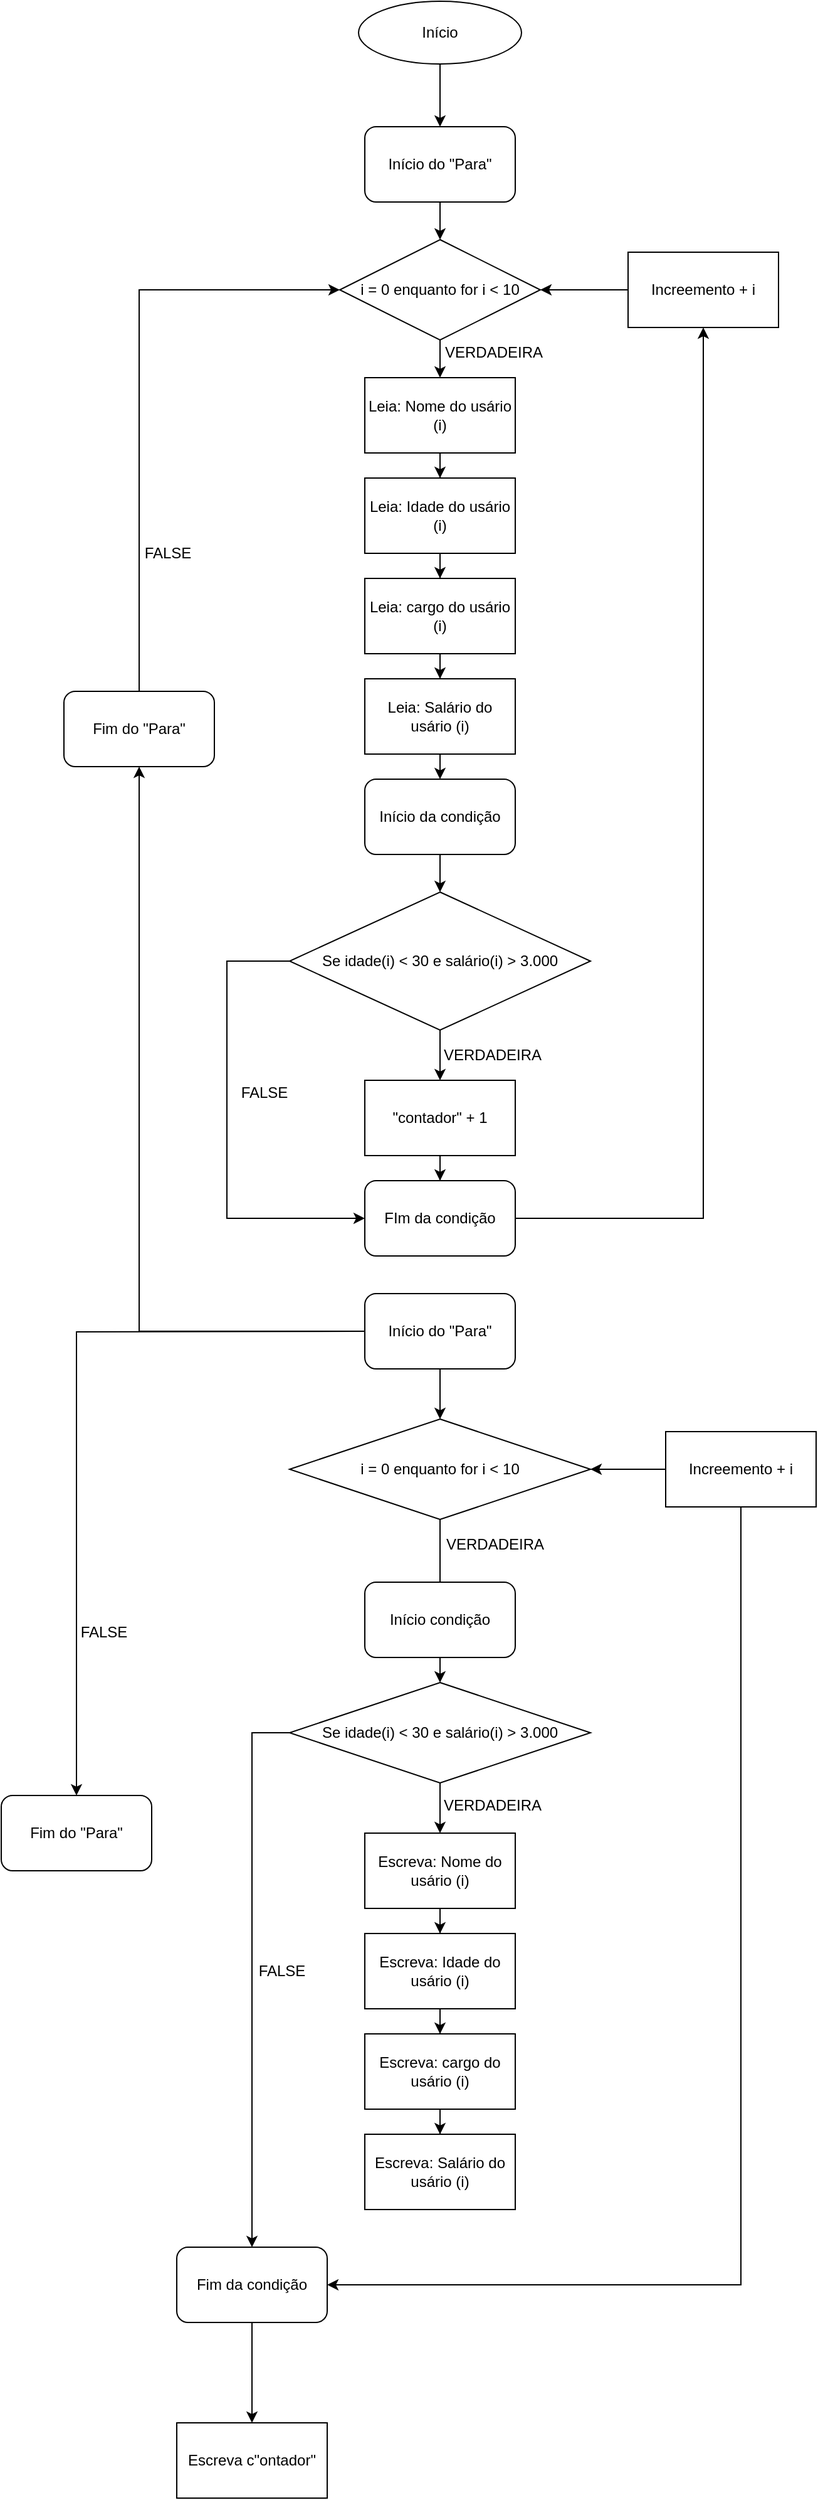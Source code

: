 <mxfile version="13.8.6" type="github">
  <diagram id="C5RBs43oDa-KdzZeNtuy" name="Page-1">
    <mxGraphModel dx="1171" dy="1901" grid="1" gridSize="10" guides="1" tooltips="1" connect="1" arrows="1" fold="1" page="1" pageScale="1" pageWidth="827" pageHeight="1169" math="0" shadow="0">
      <root>
        <mxCell id="WIyWlLk6GJQsqaUBKTNV-0" />
        <mxCell id="WIyWlLk6GJQsqaUBKTNV-1" parent="WIyWlLk6GJQsqaUBKTNV-0" />
        <mxCell id="bg-tm44ftiVSdSEZxXsd-82" style="edgeStyle=orthogonalEdgeStyle;rounded=0;orthogonalLoop=1;jettySize=auto;html=1;entryX=0.5;entryY=0;entryDx=0;entryDy=0;" edge="1" parent="WIyWlLk6GJQsqaUBKTNV-1" source="bg-tm44ftiVSdSEZxXsd-0" target="bg-tm44ftiVSdSEZxXsd-97">
          <mxGeometry relative="1" as="geometry">
            <mxPoint x="370" y="40" as="targetPoint" />
          </mxGeometry>
        </mxCell>
        <mxCell id="bg-tm44ftiVSdSEZxXsd-0" value="Início" style="ellipse;whiteSpace=wrap;html=1;" vertex="1" parent="WIyWlLk6GJQsqaUBKTNV-1">
          <mxGeometry x="305" y="-40" width="130" height="50" as="geometry" />
        </mxCell>
        <mxCell id="bg-tm44ftiVSdSEZxXsd-5" style="edgeStyle=orthogonalEdgeStyle;rounded=0;orthogonalLoop=1;jettySize=auto;html=1;exitX=0.5;exitY=1;exitDx=0;exitDy=0;" edge="1" parent="WIyWlLk6GJQsqaUBKTNV-1" source="bg-tm44ftiVSdSEZxXsd-1" target="bg-tm44ftiVSdSEZxXsd-3">
          <mxGeometry relative="1" as="geometry" />
        </mxCell>
        <mxCell id="bg-tm44ftiVSdSEZxXsd-1" value="i = 0 enquanto for i &amp;lt; 10" style="rhombus;whiteSpace=wrap;html=1;" vertex="1" parent="WIyWlLk6GJQsqaUBKTNV-1">
          <mxGeometry x="290" y="150" width="160" height="80" as="geometry" />
        </mxCell>
        <mxCell id="bg-tm44ftiVSdSEZxXsd-7" value="" style="edgeStyle=orthogonalEdgeStyle;rounded=0;orthogonalLoop=1;jettySize=auto;html=1;" edge="1" parent="WIyWlLk6GJQsqaUBKTNV-1" source="bg-tm44ftiVSdSEZxXsd-3" target="bg-tm44ftiVSdSEZxXsd-6">
          <mxGeometry relative="1" as="geometry" />
        </mxCell>
        <mxCell id="bg-tm44ftiVSdSEZxXsd-3" value="Leia: Nome do usário (i)" style="rounded=0;whiteSpace=wrap;html=1;" vertex="1" parent="WIyWlLk6GJQsqaUBKTNV-1">
          <mxGeometry x="310" y="260" width="120" height="60" as="geometry" />
        </mxCell>
        <mxCell id="bg-tm44ftiVSdSEZxXsd-9" value="" style="edgeStyle=orthogonalEdgeStyle;rounded=0;orthogonalLoop=1;jettySize=auto;html=1;" edge="1" parent="WIyWlLk6GJQsqaUBKTNV-1" source="bg-tm44ftiVSdSEZxXsd-6" target="bg-tm44ftiVSdSEZxXsd-8">
          <mxGeometry relative="1" as="geometry" />
        </mxCell>
        <mxCell id="bg-tm44ftiVSdSEZxXsd-6" value="Leia: Idade do usário (i)" style="rounded=0;whiteSpace=wrap;html=1;" vertex="1" parent="WIyWlLk6GJQsqaUBKTNV-1">
          <mxGeometry x="310" y="340" width="120" height="60" as="geometry" />
        </mxCell>
        <mxCell id="bg-tm44ftiVSdSEZxXsd-17" style="edgeStyle=orthogonalEdgeStyle;rounded=0;orthogonalLoop=1;jettySize=auto;html=1;entryX=0.5;entryY=0;entryDx=0;entryDy=0;" edge="1" parent="WIyWlLk6GJQsqaUBKTNV-1" source="bg-tm44ftiVSdSEZxXsd-8" target="bg-tm44ftiVSdSEZxXsd-10">
          <mxGeometry relative="1" as="geometry" />
        </mxCell>
        <mxCell id="bg-tm44ftiVSdSEZxXsd-8" value="Leia: cargo do usário (i)" style="rounded=0;whiteSpace=wrap;html=1;" vertex="1" parent="WIyWlLk6GJQsqaUBKTNV-1">
          <mxGeometry x="310" y="420" width="120" height="60" as="geometry" />
        </mxCell>
        <mxCell id="bg-tm44ftiVSdSEZxXsd-88" style="edgeStyle=orthogonalEdgeStyle;rounded=0;orthogonalLoop=1;jettySize=auto;html=1;exitX=0.5;exitY=1;exitDx=0;exitDy=0;entryX=0.5;entryY=0;entryDx=0;entryDy=0;" edge="1" parent="WIyWlLk6GJQsqaUBKTNV-1" source="bg-tm44ftiVSdSEZxXsd-10" target="bg-tm44ftiVSdSEZxXsd-68">
          <mxGeometry relative="1" as="geometry" />
        </mxCell>
        <mxCell id="bg-tm44ftiVSdSEZxXsd-10" value="Leia: Salário do usário (i)" style="rounded=0;whiteSpace=wrap;html=1;" vertex="1" parent="WIyWlLk6GJQsqaUBKTNV-1">
          <mxGeometry x="310" y="500" width="120" height="60" as="geometry" />
        </mxCell>
        <mxCell id="bg-tm44ftiVSdSEZxXsd-14" style="edgeStyle=orthogonalEdgeStyle;rounded=0;orthogonalLoop=1;jettySize=auto;html=1;entryX=1;entryY=0.5;entryDx=0;entryDy=0;" edge="1" parent="WIyWlLk6GJQsqaUBKTNV-1" source="bg-tm44ftiVSdSEZxXsd-12" target="bg-tm44ftiVSdSEZxXsd-1">
          <mxGeometry relative="1" as="geometry">
            <mxPoint x="460" y="180" as="targetPoint" />
          </mxGeometry>
        </mxCell>
        <mxCell id="bg-tm44ftiVSdSEZxXsd-12" value="Increemento + i" style="rounded=0;whiteSpace=wrap;html=1;" vertex="1" parent="WIyWlLk6GJQsqaUBKTNV-1">
          <mxGeometry x="520" y="160" width="120" height="60" as="geometry" />
        </mxCell>
        <mxCell id="bg-tm44ftiVSdSEZxXsd-23" value="" style="edgeStyle=orthogonalEdgeStyle;rounded=0;orthogonalLoop=1;jettySize=auto;html=1;" edge="1" parent="WIyWlLk6GJQsqaUBKTNV-1" source="bg-tm44ftiVSdSEZxXsd-18" target="bg-tm44ftiVSdSEZxXsd-22">
          <mxGeometry relative="1" as="geometry" />
        </mxCell>
        <mxCell id="bg-tm44ftiVSdSEZxXsd-103" style="edgeStyle=orthogonalEdgeStyle;rounded=0;orthogonalLoop=1;jettySize=auto;html=1;entryX=0;entryY=0.5;entryDx=0;entryDy=0;" edge="1" parent="WIyWlLk6GJQsqaUBKTNV-1" source="bg-tm44ftiVSdSEZxXsd-18" target="bg-tm44ftiVSdSEZxXsd-69">
          <mxGeometry relative="1" as="geometry">
            <Array as="points">
              <mxPoint x="200" y="725" />
              <mxPoint x="200" y="930" />
            </Array>
          </mxGeometry>
        </mxCell>
        <mxCell id="bg-tm44ftiVSdSEZxXsd-18" value="Se idade(i) &amp;lt; 30 e salário(i) &amp;gt; 3.000" style="rhombus;whiteSpace=wrap;html=1;rounded=0;" vertex="1" parent="WIyWlLk6GJQsqaUBKTNV-1">
          <mxGeometry x="250" y="670" width="240" height="110" as="geometry" />
        </mxCell>
        <mxCell id="bg-tm44ftiVSdSEZxXsd-83" style="edgeStyle=orthogonalEdgeStyle;rounded=0;orthogonalLoop=1;jettySize=auto;html=1;exitX=0.5;exitY=1;exitDx=0;exitDy=0;entryX=0.5;entryY=0;entryDx=0;entryDy=0;" edge="1" parent="WIyWlLk6GJQsqaUBKTNV-1" target="bg-tm44ftiVSdSEZxXsd-1">
          <mxGeometry relative="1" as="geometry">
            <mxPoint x="370" y="120" as="sourcePoint" />
          </mxGeometry>
        </mxCell>
        <mxCell id="bg-tm44ftiVSdSEZxXsd-106" style="edgeStyle=orthogonalEdgeStyle;rounded=0;orthogonalLoop=1;jettySize=auto;html=1;" edge="1" parent="WIyWlLk6GJQsqaUBKTNV-1" source="bg-tm44ftiVSdSEZxXsd-22" target="bg-tm44ftiVSdSEZxXsd-69">
          <mxGeometry relative="1" as="geometry" />
        </mxCell>
        <mxCell id="bg-tm44ftiVSdSEZxXsd-22" value="&quot;contador&quot; + 1" style="whiteSpace=wrap;html=1;rounded=0;" vertex="1" parent="WIyWlLk6GJQsqaUBKTNV-1">
          <mxGeometry x="310" y="820" width="120" height="60" as="geometry" />
        </mxCell>
        <mxCell id="bg-tm44ftiVSdSEZxXsd-29" style="edgeStyle=orthogonalEdgeStyle;rounded=0;orthogonalLoop=1;jettySize=auto;html=1;entryX=0;entryY=0.5;entryDx=0;entryDy=0;exitX=0.5;exitY=0;exitDx=0;exitDy=0;" edge="1" parent="WIyWlLk6GJQsqaUBKTNV-1" source="bg-tm44ftiVSdSEZxXsd-95" target="bg-tm44ftiVSdSEZxXsd-1">
          <mxGeometry relative="1" as="geometry">
            <mxPoint x="130" y="185.429" as="targetPoint" />
            <mxPoint x="130" y="615" as="sourcePoint" />
            <Array as="points">
              <mxPoint x="130" y="190" />
            </Array>
          </mxGeometry>
        </mxCell>
        <mxCell id="bg-tm44ftiVSdSEZxXsd-35" value="FALSE" style="text;html=1;strokeColor=none;fillColor=none;align=center;verticalAlign=middle;whiteSpace=wrap;rounded=0;" vertex="1" parent="WIyWlLk6GJQsqaUBKTNV-1">
          <mxGeometry x="133" y="390" width="40" height="20" as="geometry" />
        </mxCell>
        <mxCell id="bg-tm44ftiVSdSEZxXsd-38" value="" style="edgeStyle=orthogonalEdgeStyle;rounded=0;orthogonalLoop=1;jettySize=auto;html=1;exitX=0.5;exitY=1;exitDx=0;exitDy=0;" edge="1" parent="WIyWlLk6GJQsqaUBKTNV-1" source="bg-tm44ftiVSdSEZxXsd-98" target="bg-tm44ftiVSdSEZxXsd-37">
          <mxGeometry relative="1" as="geometry">
            <mxPoint x="370" y="1060" as="sourcePoint" />
          </mxGeometry>
        </mxCell>
        <mxCell id="bg-tm44ftiVSdSEZxXsd-41" value="" style="edgeStyle=orthogonalEdgeStyle;rounded=0;orthogonalLoop=1;jettySize=auto;html=1;" edge="1" parent="WIyWlLk6GJQsqaUBKTNV-1" source="bg-tm44ftiVSdSEZxXsd-37" target="bg-tm44ftiVSdSEZxXsd-40">
          <mxGeometry relative="1" as="geometry" />
        </mxCell>
        <mxCell id="bg-tm44ftiVSdSEZxXsd-37" value="&lt;span&gt;i = 0 enquanto for i &amp;lt; 10&lt;/span&gt;" style="rhombus;whiteSpace=wrap;html=1;" vertex="1" parent="WIyWlLk6GJQsqaUBKTNV-1">
          <mxGeometry x="250" y="1090" width="240" height="80" as="geometry" />
        </mxCell>
        <mxCell id="bg-tm44ftiVSdSEZxXsd-43" value="" style="edgeStyle=orthogonalEdgeStyle;rounded=0;orthogonalLoop=1;jettySize=auto;html=1;" edge="1" parent="WIyWlLk6GJQsqaUBKTNV-1" source="bg-tm44ftiVSdSEZxXsd-40" target="bg-tm44ftiVSdSEZxXsd-42">
          <mxGeometry relative="1" as="geometry" />
        </mxCell>
        <mxCell id="bg-tm44ftiVSdSEZxXsd-54" style="edgeStyle=orthogonalEdgeStyle;rounded=0;orthogonalLoop=1;jettySize=auto;html=1;entryX=0.5;entryY=0;entryDx=0;entryDy=0;exitX=0;exitY=0.5;exitDx=0;exitDy=0;" edge="1" parent="WIyWlLk6GJQsqaUBKTNV-1" source="bg-tm44ftiVSdSEZxXsd-40" target="bg-tm44ftiVSdSEZxXsd-51">
          <mxGeometry relative="1" as="geometry">
            <mxPoint x="220" y="1630" as="targetPoint" />
            <Array as="points">
              <mxPoint x="220" y="1340" />
            </Array>
          </mxGeometry>
        </mxCell>
        <mxCell id="bg-tm44ftiVSdSEZxXsd-40" value="Se idade(i) &amp;lt; 30 e salário(i) &amp;gt; 3.000" style="rhombus;whiteSpace=wrap;html=1;" vertex="1" parent="WIyWlLk6GJQsqaUBKTNV-1">
          <mxGeometry x="250" y="1300" width="240" height="80" as="geometry" />
        </mxCell>
        <mxCell id="bg-tm44ftiVSdSEZxXsd-45" value="" style="edgeStyle=orthogonalEdgeStyle;rounded=0;orthogonalLoop=1;jettySize=auto;html=1;" edge="1" parent="WIyWlLk6GJQsqaUBKTNV-1" source="bg-tm44ftiVSdSEZxXsd-42" target="bg-tm44ftiVSdSEZxXsd-44">
          <mxGeometry relative="1" as="geometry" />
        </mxCell>
        <mxCell id="bg-tm44ftiVSdSEZxXsd-42" value="&lt;span&gt;Escreva: Nome do usário (i)&lt;/span&gt;" style="whiteSpace=wrap;html=1;" vertex="1" parent="WIyWlLk6GJQsqaUBKTNV-1">
          <mxGeometry x="310" y="1420" width="120" height="60" as="geometry" />
        </mxCell>
        <mxCell id="bg-tm44ftiVSdSEZxXsd-47" value="" style="edgeStyle=orthogonalEdgeStyle;rounded=0;orthogonalLoop=1;jettySize=auto;html=1;" edge="1" parent="WIyWlLk6GJQsqaUBKTNV-1" source="bg-tm44ftiVSdSEZxXsd-44" target="bg-tm44ftiVSdSEZxXsd-46">
          <mxGeometry relative="1" as="geometry" />
        </mxCell>
        <mxCell id="bg-tm44ftiVSdSEZxXsd-44" value="&lt;span&gt;Escreva: Idade do usário (i)&lt;/span&gt;" style="whiteSpace=wrap;html=1;" vertex="1" parent="WIyWlLk6GJQsqaUBKTNV-1">
          <mxGeometry x="310" y="1500" width="120" height="60" as="geometry" />
        </mxCell>
        <mxCell id="bg-tm44ftiVSdSEZxXsd-49" value="" style="edgeStyle=orthogonalEdgeStyle;rounded=0;orthogonalLoop=1;jettySize=auto;html=1;" edge="1" parent="WIyWlLk6GJQsqaUBKTNV-1" source="bg-tm44ftiVSdSEZxXsd-46" target="bg-tm44ftiVSdSEZxXsd-48">
          <mxGeometry relative="1" as="geometry" />
        </mxCell>
        <mxCell id="bg-tm44ftiVSdSEZxXsd-46" value="&lt;span&gt;Escreva: cargo do usário (i)&lt;/span&gt;" style="whiteSpace=wrap;html=1;" vertex="1" parent="WIyWlLk6GJQsqaUBKTNV-1">
          <mxGeometry x="310" y="1580" width="120" height="60" as="geometry" />
        </mxCell>
        <mxCell id="bg-tm44ftiVSdSEZxXsd-48" value="&lt;span&gt;Escreva: Salário do usário (i)&lt;/span&gt;" style="whiteSpace=wrap;html=1;" vertex="1" parent="WIyWlLk6GJQsqaUBKTNV-1">
          <mxGeometry x="310" y="1660" width="120" height="60" as="geometry" />
        </mxCell>
        <mxCell id="bg-tm44ftiVSdSEZxXsd-56" style="edgeStyle=orthogonalEdgeStyle;rounded=0;orthogonalLoop=1;jettySize=auto;html=1;" edge="1" parent="WIyWlLk6GJQsqaUBKTNV-1" target="bg-tm44ftiVSdSEZxXsd-55">
          <mxGeometry relative="1" as="geometry">
            <mxPoint x="310.0" y="1020.034" as="sourcePoint" />
          </mxGeometry>
        </mxCell>
        <mxCell id="bg-tm44ftiVSdSEZxXsd-50" value="Início condição" style="rounded=1;whiteSpace=wrap;html=1;" vertex="1" parent="WIyWlLk6GJQsqaUBKTNV-1">
          <mxGeometry x="310" y="1220" width="120" height="60" as="geometry" />
        </mxCell>
        <mxCell id="bg-tm44ftiVSdSEZxXsd-91" value="" style="edgeStyle=orthogonalEdgeStyle;rounded=0;orthogonalLoop=1;jettySize=auto;html=1;" edge="1" parent="WIyWlLk6GJQsqaUBKTNV-1" source="bg-tm44ftiVSdSEZxXsd-51">
          <mxGeometry relative="1" as="geometry">
            <mxPoint x="220" y="1890" as="targetPoint" />
          </mxGeometry>
        </mxCell>
        <mxCell id="bg-tm44ftiVSdSEZxXsd-51" value="Fim da condição" style="rounded=1;whiteSpace=wrap;html=1;" vertex="1" parent="WIyWlLk6GJQsqaUBKTNV-1">
          <mxGeometry x="160" y="1750" width="120" height="60" as="geometry" />
        </mxCell>
        <mxCell id="bg-tm44ftiVSdSEZxXsd-55" value="Fim do &quot;Para&quot;" style="rounded=1;whiteSpace=wrap;html=1;" vertex="1" parent="WIyWlLk6GJQsqaUBKTNV-1">
          <mxGeometry x="20" y="1390" width="120" height="60" as="geometry" />
        </mxCell>
        <mxCell id="bg-tm44ftiVSdSEZxXsd-57" value="FALSE" style="text;html=1;strokeColor=none;fillColor=none;align=center;verticalAlign=middle;whiteSpace=wrap;rounded=0;" vertex="1" parent="WIyWlLk6GJQsqaUBKTNV-1">
          <mxGeometry x="82" y="1250" width="40" height="20" as="geometry" />
        </mxCell>
        <mxCell id="bg-tm44ftiVSdSEZxXsd-58" value="FALSE" style="text;html=1;strokeColor=none;fillColor=none;align=center;verticalAlign=middle;whiteSpace=wrap;rounded=0;" vertex="1" parent="WIyWlLk6GJQsqaUBKTNV-1">
          <mxGeometry x="224" y="1520" width="40" height="20" as="geometry" />
        </mxCell>
        <mxCell id="bg-tm44ftiVSdSEZxXsd-60" style="edgeStyle=orthogonalEdgeStyle;rounded=0;orthogonalLoop=1;jettySize=auto;html=1;entryX=1;entryY=0.5;entryDx=0;entryDy=0;" edge="1" parent="WIyWlLk6GJQsqaUBKTNV-1" source="bg-tm44ftiVSdSEZxXsd-59" target="bg-tm44ftiVSdSEZxXsd-37">
          <mxGeometry relative="1" as="geometry" />
        </mxCell>
        <mxCell id="bg-tm44ftiVSdSEZxXsd-61" style="edgeStyle=orthogonalEdgeStyle;rounded=0;orthogonalLoop=1;jettySize=auto;html=1;entryX=1;entryY=0.5;entryDx=0;entryDy=0;" edge="1" parent="WIyWlLk6GJQsqaUBKTNV-1" source="bg-tm44ftiVSdSEZxXsd-59" target="bg-tm44ftiVSdSEZxXsd-51">
          <mxGeometry relative="1" as="geometry">
            <Array as="points">
              <mxPoint x="610" y="1780" />
            </Array>
          </mxGeometry>
        </mxCell>
        <mxCell id="bg-tm44ftiVSdSEZxXsd-59" value="Increemento + i" style="whiteSpace=wrap;html=1;rounded=0;" vertex="1" parent="WIyWlLk6GJQsqaUBKTNV-1">
          <mxGeometry x="550" y="1100" width="120" height="60" as="geometry" />
        </mxCell>
        <mxCell id="bg-tm44ftiVSdSEZxXsd-89" style="edgeStyle=orthogonalEdgeStyle;rounded=0;orthogonalLoop=1;jettySize=auto;html=1;exitX=0.5;exitY=1;exitDx=0;exitDy=0;" edge="1" parent="WIyWlLk6GJQsqaUBKTNV-1" source="bg-tm44ftiVSdSEZxXsd-68" target="bg-tm44ftiVSdSEZxXsd-18">
          <mxGeometry relative="1" as="geometry" />
        </mxCell>
        <mxCell id="bg-tm44ftiVSdSEZxXsd-68" value="Início da condição" style="rounded=1;whiteSpace=wrap;html=1;" vertex="1" parent="WIyWlLk6GJQsqaUBKTNV-1">
          <mxGeometry x="310" y="580" width="120" height="60" as="geometry" />
        </mxCell>
        <mxCell id="bg-tm44ftiVSdSEZxXsd-105" style="edgeStyle=orthogonalEdgeStyle;rounded=0;orthogonalLoop=1;jettySize=auto;html=1;exitX=1;exitY=0.5;exitDx=0;exitDy=0;entryX=0.5;entryY=1;entryDx=0;entryDy=0;" edge="1" parent="WIyWlLk6GJQsqaUBKTNV-1" source="bg-tm44ftiVSdSEZxXsd-69" target="bg-tm44ftiVSdSEZxXsd-12">
          <mxGeometry relative="1" as="geometry" />
        </mxCell>
        <mxCell id="bg-tm44ftiVSdSEZxXsd-69" value="FIm da condição" style="rounded=1;whiteSpace=wrap;html=1;" vertex="1" parent="WIyWlLk6GJQsqaUBKTNV-1">
          <mxGeometry x="310" y="900" width="120" height="60" as="geometry" />
        </mxCell>
        <mxCell id="bg-tm44ftiVSdSEZxXsd-72" value="VERDADEIRA" style="text;html=1;strokeColor=none;fillColor=none;align=center;verticalAlign=middle;whiteSpace=wrap;rounded=0;" vertex="1" parent="WIyWlLk6GJQsqaUBKTNV-1">
          <mxGeometry x="393" y="230" width="40" height="20" as="geometry" />
        </mxCell>
        <mxCell id="bg-tm44ftiVSdSEZxXsd-77" value="VERDADEIRA" style="text;html=1;strokeColor=none;fillColor=none;align=center;verticalAlign=middle;whiteSpace=wrap;rounded=0;" vertex="1" parent="WIyWlLk6GJQsqaUBKTNV-1">
          <mxGeometry x="394" y="1180" width="40" height="20" as="geometry" />
        </mxCell>
        <mxCell id="bg-tm44ftiVSdSEZxXsd-78" value="VERDADEIRA" style="text;html=1;strokeColor=none;fillColor=none;align=center;verticalAlign=middle;whiteSpace=wrap;rounded=0;" vertex="1" parent="WIyWlLk6GJQsqaUBKTNV-1">
          <mxGeometry x="392" y="1388" width="40" height="20" as="geometry" />
        </mxCell>
        <mxCell id="bg-tm44ftiVSdSEZxXsd-94" value="Escreva c&quot;ontador&quot;" style="rounded=0;whiteSpace=wrap;html=1;" vertex="1" parent="WIyWlLk6GJQsqaUBKTNV-1">
          <mxGeometry x="160" y="1890" width="120" height="60" as="geometry" />
        </mxCell>
        <mxCell id="bg-tm44ftiVSdSEZxXsd-95" value="&lt;span&gt;Fim do &quot;Para&quot;&lt;/span&gt;" style="rounded=1;whiteSpace=wrap;html=1;" vertex="1" parent="WIyWlLk6GJQsqaUBKTNV-1">
          <mxGeometry x="70" y="510" width="120" height="60" as="geometry" />
        </mxCell>
        <mxCell id="bg-tm44ftiVSdSEZxXsd-97" value="Início do &quot;Para&quot;" style="rounded=1;whiteSpace=wrap;html=1;" vertex="1" parent="WIyWlLk6GJQsqaUBKTNV-1">
          <mxGeometry x="310" y="60" width="120" height="60" as="geometry" />
        </mxCell>
        <mxCell id="bg-tm44ftiVSdSEZxXsd-99" style="edgeStyle=orthogonalEdgeStyle;rounded=0;orthogonalLoop=1;jettySize=auto;html=1;entryX=0.5;entryY=1;entryDx=0;entryDy=0;" edge="1" parent="WIyWlLk6GJQsqaUBKTNV-1" source="bg-tm44ftiVSdSEZxXsd-98" target="bg-tm44ftiVSdSEZxXsd-95">
          <mxGeometry relative="1" as="geometry" />
        </mxCell>
        <mxCell id="bg-tm44ftiVSdSEZxXsd-98" value="Início do &quot;Para&quot;" style="rounded=1;whiteSpace=wrap;html=1;" vertex="1" parent="WIyWlLk6GJQsqaUBKTNV-1">
          <mxGeometry x="310" y="990" width="120" height="60" as="geometry" />
        </mxCell>
        <mxCell id="bg-tm44ftiVSdSEZxXsd-101" value="VERDADEIRA" style="text;html=1;strokeColor=none;fillColor=none;align=center;verticalAlign=middle;whiteSpace=wrap;rounded=0;" vertex="1" parent="WIyWlLk6GJQsqaUBKTNV-1">
          <mxGeometry x="392" y="790" width="40" height="20" as="geometry" />
        </mxCell>
        <mxCell id="bg-tm44ftiVSdSEZxXsd-104" value="FALSE" style="text;html=1;strokeColor=none;fillColor=none;align=center;verticalAlign=middle;whiteSpace=wrap;rounded=0;" vertex="1" parent="WIyWlLk6GJQsqaUBKTNV-1">
          <mxGeometry x="210" y="820" width="40" height="20" as="geometry" />
        </mxCell>
      </root>
    </mxGraphModel>
  </diagram>
</mxfile>
